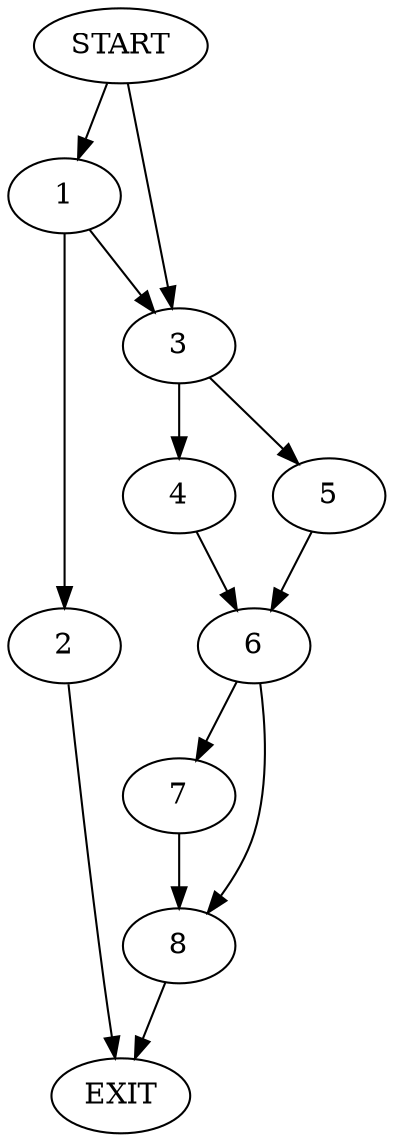 digraph { 
0 [label="START"];
1;
2;
3;
4;
5;
6;
7;
8;
9[label="EXIT"];
0 -> 3;
0 -> 1;
1 -> 3;
1 -> 2;
2 -> 9;
3 -> 4;
3 -> 5;
4 -> 6;
5 -> 6;
6 -> 7;
6 -> 8;
7 -> 8;
8 -> 9;
}